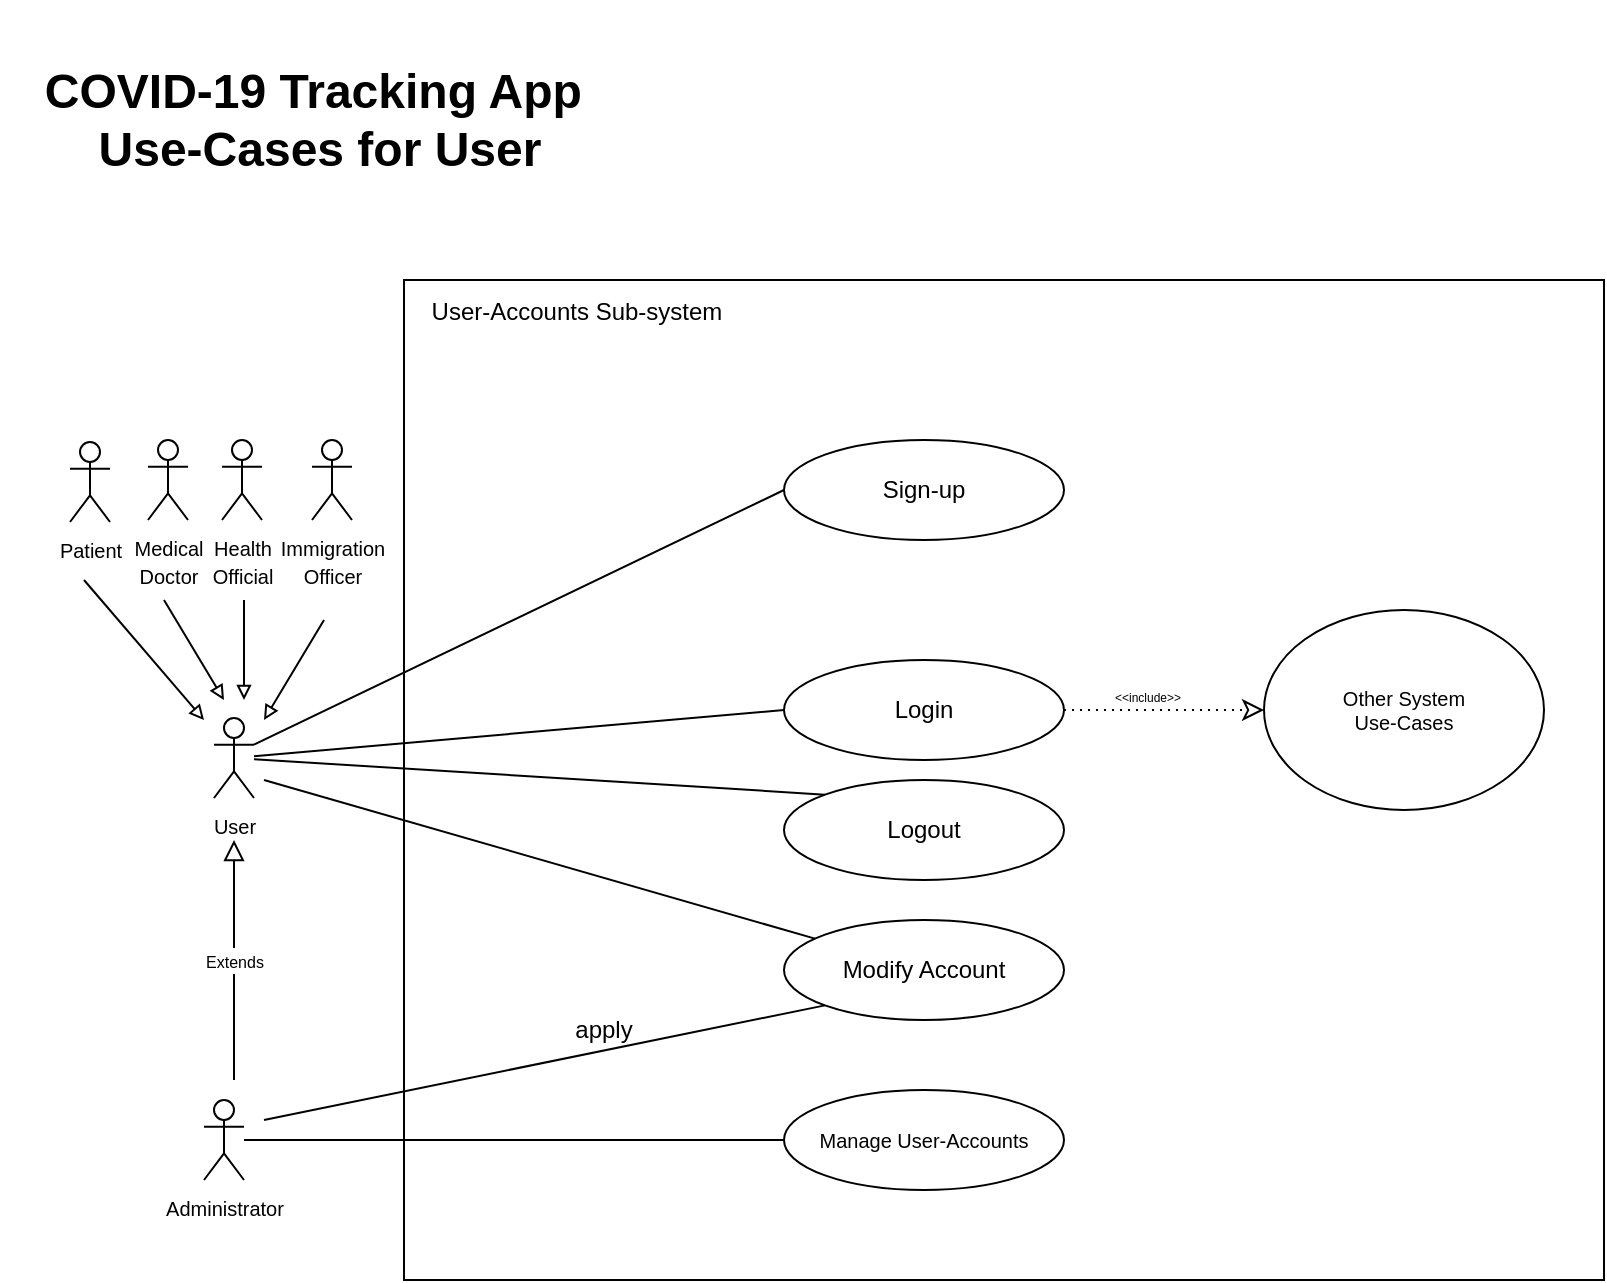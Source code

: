 <mxfile version="16.5.1" type="device" pages="4"><diagram id="c9dGfu6y8unDyQFDg2y8" name="User"><mxGraphModel dx="1102" dy="865" grid="1" gridSize="10" guides="1" tooltips="1" connect="1" arrows="1" fold="1" page="1" pageScale="1" pageWidth="850" pageHeight="1100" math="0" shadow="0"><root><mxCell id="0"/><mxCell id="1" parent="0"/><mxCell id="XAVVYKmFHDsxNzN0HIhW-15" value="" style="rounded=0;whiteSpace=wrap;html=1;" parent="1" vertex="1"><mxGeometry x="209" y="140" width="600" height="500" as="geometry"/></mxCell><mxCell id="XAVVYKmFHDsxNzN0HIhW-1" value="&lt;font style=&quot;font-size: 24px&quot;&gt;&lt;b&gt;COVID-19 Tracking App&amp;nbsp; &lt;br&gt;Use-Cases for User&lt;/b&gt;&lt;/font&gt;" style="text;html=1;strokeColor=none;fillColor=none;align=center;verticalAlign=middle;whiteSpace=wrap;rounded=0;" parent="1" vertex="1"><mxGeometry x="7" width="320" height="120" as="geometry"/></mxCell><mxCell id="XAVVYKmFHDsxNzN0HIhW-4" value="&lt;font style=&quot;font-size: 10px&quot;&gt;Administrator&lt;/font&gt;" style="shape=umlActor;verticalLabelPosition=bottom;verticalAlign=top;html=1;outlineConnect=0;" parent="1" vertex="1"><mxGeometry x="109" y="550" width="20" height="40" as="geometry"/></mxCell><mxCell id="XAVVYKmFHDsxNzN0HIhW-8" value="&lt;font style=&quot;font-size: 10px&quot;&gt;User&lt;/font&gt;" style="shape=umlActor;verticalLabelPosition=bottom;verticalAlign=top;html=1;outlineConnect=0;" parent="1" vertex="1"><mxGeometry x="114" y="359" width="20" height="40" as="geometry"/></mxCell><mxCell id="XAVVYKmFHDsxNzN0HIhW-9" value="&lt;font style=&quot;font-size: 8px&quot;&gt;Extends&lt;/font&gt;" style="endArrow=block;endSize=8;endFill=0;html=1;rounded=0;" parent="1" edge="1"><mxGeometry width="160" relative="1" as="geometry"><mxPoint x="124" y="540" as="sourcePoint"/><mxPoint x="124" y="420" as="targetPoint"/></mxGeometry></mxCell><mxCell id="XAVVYKmFHDsxNzN0HIhW-10" value="Sign-up" style="ellipse;whiteSpace=wrap;html=1;" parent="1" vertex="1"><mxGeometry x="399" y="220" width="140" height="50" as="geometry"/></mxCell><mxCell id="XAVVYKmFHDsxNzN0HIhW-11" value="Login" style="ellipse;whiteSpace=wrap;html=1;" parent="1" vertex="1"><mxGeometry x="399" y="330" width="140" height="50" as="geometry"/></mxCell><mxCell id="XAVVYKmFHDsxNzN0HIhW-12" value="Logout" style="ellipse;whiteSpace=wrap;html=1;" parent="1" vertex="1"><mxGeometry x="399" y="390" width="140" height="50" as="geometry"/></mxCell><mxCell id="XAVVYKmFHDsxNzN0HIhW-14" value="" style="endArrow=none;html=1;rounded=0;entryX=0;entryY=0.5;entryDx=0;entryDy=0;exitX=1;exitY=0.333;exitDx=0;exitDy=0;exitPerimeter=0;" parent="1" source="XAVVYKmFHDsxNzN0HIhW-8" target="XAVVYKmFHDsxNzN0HIhW-10" edge="1"><mxGeometry width="50" height="50" relative="1" as="geometry"><mxPoint x="149" y="360" as="sourcePoint"/><mxPoint x="199" y="313.125" as="targetPoint"/></mxGeometry></mxCell><mxCell id="XAVVYKmFHDsxNzN0HIhW-16" value="User-Accounts Sub-system" style="text;html=1;strokeColor=none;fillColor=none;align=center;verticalAlign=middle;whiteSpace=wrap;rounded=0;" parent="1" vertex="1"><mxGeometry x="213" y="141" width="165" height="30" as="geometry"/></mxCell><mxCell id="XAVVYKmFHDsxNzN0HIhW-17" value="" style="endArrow=none;html=1;rounded=0;entryX=0;entryY=0.5;entryDx=0;entryDy=0;" parent="1" source="XAVVYKmFHDsxNzN0HIhW-8" target="XAVVYKmFHDsxNzN0HIhW-11" edge="1"><mxGeometry width="50" height="50" relative="1" as="geometry"><mxPoint x="159" y="320" as="sourcePoint"/><mxPoint x="199" y="310" as="targetPoint"/></mxGeometry></mxCell><mxCell id="XAVVYKmFHDsxNzN0HIhW-18" value="" style="endArrow=none;html=1;rounded=0;entryX=0;entryY=0;entryDx=0;entryDy=0;" parent="1" source="XAVVYKmFHDsxNzN0HIhW-8" target="XAVVYKmFHDsxNzN0HIhW-12" edge="1"><mxGeometry width="50" height="50" relative="1" as="geometry"><mxPoint x="159" y="340" as="sourcePoint"/><mxPoint x="299" y="380" as="targetPoint"/></mxGeometry></mxCell><mxCell id="XAVVYKmFHDsxNzN0HIhW-19" value="&lt;font style=&quot;font-size: 10px&quot;&gt;Manage User-Accounts&lt;/font&gt;" style="ellipse;whiteSpace=wrap;html=1;fontSize=8;" parent="1" vertex="1"><mxGeometry x="399" y="545" width="140" height="50" as="geometry"/></mxCell><mxCell id="XAVVYKmFHDsxNzN0HIhW-20" value="" style="endArrow=none;html=1;rounded=0;entryX=0;entryY=0.5;entryDx=0;entryDy=0;" parent="1" source="XAVVYKmFHDsxNzN0HIhW-4" target="XAVVYKmFHDsxNzN0HIhW-19" edge="1"><mxGeometry width="50" height="50" relative="1" as="geometry"><mxPoint x="138.74" y="479.63" as="sourcePoint"/><mxPoint x="398.997" y="620.005" as="targetPoint"/></mxGeometry></mxCell><mxCell id="XAVVYKmFHDsxNzN0HIhW-24" value="&lt;font style=&quot;font-size: 10px&quot;&gt;Patient&lt;/font&gt;" style="shape=umlActor;verticalLabelPosition=bottom;verticalAlign=top;html=1;outlineConnect=0;" parent="1" vertex="1"><mxGeometry x="42" y="221" width="20" height="40" as="geometry"/></mxCell><mxCell id="XAVVYKmFHDsxNzN0HIhW-25" value="&lt;font style=&quot;font-size: 10px&quot;&gt;Medical&lt;br&gt;Doctor&lt;/font&gt;" style="shape=umlActor;verticalLabelPosition=bottom;verticalAlign=top;html=1;outlineConnect=0;" parent="1" vertex="1"><mxGeometry x="81" y="220" width="20" height="40" as="geometry"/></mxCell><mxCell id="XAVVYKmFHDsxNzN0HIhW-26" value="&lt;font style=&quot;font-size: 10px&quot;&gt;Health&lt;br&gt;Official&lt;/font&gt;" style="shape=umlActor;verticalLabelPosition=bottom;verticalAlign=top;html=1;outlineConnect=0;" parent="1" vertex="1"><mxGeometry x="118" y="220" width="20" height="40" as="geometry"/></mxCell><mxCell id="XAVVYKmFHDsxNzN0HIhW-27" value="&lt;font style=&quot;font-size: 10px&quot;&gt;Immigration&lt;br&gt;Officer&lt;br&gt;&lt;br&gt;&lt;/font&gt;" style="shape=umlActor;verticalLabelPosition=bottom;verticalAlign=top;html=1;outlineConnect=0;" parent="1" vertex="1"><mxGeometry x="163" y="220" width="20" height="40" as="geometry"/></mxCell><mxCell id="XAVVYKmFHDsxNzN0HIhW-30" value="" style="endArrow=block;html=1;rounded=0;fontSize=10;endSize=5;strokeWidth=1;endFill=0;" parent="1" edge="1"><mxGeometry width="50" height="50" relative="1" as="geometry"><mxPoint x="49" y="290" as="sourcePoint"/><mxPoint x="109" y="360" as="targetPoint"/></mxGeometry></mxCell><mxCell id="XAVVYKmFHDsxNzN0HIhW-31" value="" style="endArrow=block;html=1;rounded=0;fontSize=10;endSize=5;strokeWidth=1;endFill=0;" parent="1" edge="1"><mxGeometry width="50" height="50" relative="1" as="geometry"><mxPoint x="89" y="300" as="sourcePoint"/><mxPoint x="119" y="350" as="targetPoint"/></mxGeometry></mxCell><mxCell id="XAVVYKmFHDsxNzN0HIhW-32" value="" style="endArrow=block;html=1;rounded=0;fontSize=10;endSize=5;strokeWidth=1;endFill=0;" parent="1" edge="1"><mxGeometry width="50" height="50" relative="1" as="geometry"><mxPoint x="129" y="300" as="sourcePoint"/><mxPoint x="129" y="350" as="targetPoint"/></mxGeometry></mxCell><mxCell id="XAVVYKmFHDsxNzN0HIhW-33" value="" style="endArrow=block;html=1;rounded=0;fontSize=10;endSize=5;strokeWidth=1;endFill=0;" parent="1" edge="1"><mxGeometry width="50" height="50" relative="1" as="geometry"><mxPoint x="169" y="310" as="sourcePoint"/><mxPoint x="139.0" y="360" as="targetPoint"/></mxGeometry></mxCell><mxCell id="XAVVYKmFHDsxNzN0HIhW-34" value="Other System&lt;br&gt;Use-Cases" style="ellipse;whiteSpace=wrap;html=1;fontSize=10;" parent="1" vertex="1"><mxGeometry x="639" y="305" width="140" height="100" as="geometry"/></mxCell><mxCell id="XAVVYKmFHDsxNzN0HIhW-37" value="&lt;font style=&quot;font-size: 6px&quot;&gt;&amp;lt;&amp;lt;include&amp;gt;&amp;gt;&lt;/font&gt;" style="text;html=1;strokeColor=none;fillColor=none;align=center;verticalAlign=middle;whiteSpace=wrap;rounded=0;fontSize=10;rotation=0;" parent="1" vertex="1"><mxGeometry x="551" y="341" width="60" height="12" as="geometry"/></mxCell><mxCell id="XAVVYKmFHDsxNzN0HIhW-39" value="" style="endArrow=classic;dashed=1;html=1;dashPattern=1 3;strokeWidth=1;rounded=0;fontSize=8;endSize=8;endFill=0;entryX=0;entryY=0.5;entryDx=0;entryDy=0;exitX=1;exitY=0.5;exitDx=0;exitDy=0;" parent="1" source="XAVVYKmFHDsxNzN0HIhW-11" target="XAVVYKmFHDsxNzN0HIhW-34" edge="1"><mxGeometry width="50" height="50" relative="1" as="geometry"><mxPoint x="558.78" y="320" as="sourcePoint"/><mxPoint x="558.78" y="380" as="targetPoint"/></mxGeometry></mxCell><mxCell id="nUNp119URtYy8fjG6xk6-1" value="Modify Account" style="ellipse;whiteSpace=wrap;html=1;" parent="1" vertex="1"><mxGeometry x="399" y="460" width="140" height="50" as="geometry"/></mxCell><mxCell id="nUNp119URtYy8fjG6xk6-2" value="" style="endArrow=none;html=1;rounded=0;" parent="1" target="nUNp119URtYy8fjG6xk6-1" edge="1"><mxGeometry width="50" height="50" relative="1" as="geometry"><mxPoint x="139" y="390" as="sourcePoint"/><mxPoint x="429.453" y="407.34" as="targetPoint"/></mxGeometry></mxCell><mxCell id="nUNp119URtYy8fjG6xk6-3" value="" style="endArrow=none;html=1;rounded=0;exitX=0;exitY=1;exitDx=0;exitDy=0;" parent="1" source="nUNp119URtYy8fjG6xk6-1" edge="1"><mxGeometry width="50" height="50" relative="1" as="geometry"><mxPoint x="299" y="560" as="sourcePoint"/><mxPoint x="139" y="560" as="targetPoint"/></mxGeometry></mxCell><mxCell id="nUNp119URtYy8fjG6xk6-4" value="apply" style="text;html=1;strokeColor=none;fillColor=none;align=center;verticalAlign=middle;whiteSpace=wrap;rounded=0;" parent="1" vertex="1"><mxGeometry x="279" y="500" width="60" height="30" as="geometry"/></mxCell></root></mxGraphModel></diagram><diagram id="eD-ipQPLPjLiQn6ouNTC" name="Patient"><mxGraphModel dx="241" dy="153" grid="1" gridSize="10" guides="1" tooltips="1" connect="1" arrows="1" fold="1" page="1" pageScale="1" pageWidth="850" pageHeight="1100" math="0" shadow="0"><root><mxCell id="64IFrTrBL9ljnSqr5Xou-0"/><mxCell id="64IFrTrBL9ljnSqr5Xou-1" parent="64IFrTrBL9ljnSqr5Xou-0"/><mxCell id="nWOAbznUkPm38c1TBjr_-0" value="" style="rounded=0;whiteSpace=wrap;html=1;" vertex="1" parent="64IFrTrBL9ljnSqr5Xou-1"><mxGeometry x="152" y="140" width="643" height="500" as="geometry"/></mxCell><mxCell id="nWOAbznUkPm38c1TBjr_-1" value="&lt;font style=&quot;font-size: 24px&quot;&gt;&lt;b&gt;COVID-19 Tracking App&amp;nbsp; &lt;br&gt;Use-Cases for Patient&lt;/b&gt;&lt;/font&gt;" style="text;html=1;strokeColor=none;fillColor=none;align=center;verticalAlign=middle;whiteSpace=wrap;rounded=0;" vertex="1" parent="64IFrTrBL9ljnSqr5Xou-1"><mxGeometry x="7" width="320" height="120" as="geometry"/></mxCell><mxCell id="nWOAbznUkPm38c1TBjr_-5" value="Update Health Status" style="ellipse;whiteSpace=wrap;html=1;" vertex="1" parent="64IFrTrBL9ljnSqr5Xou-1"><mxGeometry x="380" y="170" width="165" height="50" as="geometry"/></mxCell><mxCell id="nWOAbznUkPm38c1TBjr_-6" value="Login" style="ellipse;whiteSpace=wrap;html=1;" vertex="1" parent="64IFrTrBL9ljnSqr5Xou-1"><mxGeometry x="168.5" y="353" width="140" height="50" as="geometry"/></mxCell><mxCell id="nWOAbznUkPm38c1TBjr_-7" value="Show QR Code" style="ellipse;whiteSpace=wrap;html=1;" vertex="1" parent="64IFrTrBL9ljnSqr5Xou-1"><mxGeometry x="382" y="490" width="163" height="50" as="geometry"/></mxCell><mxCell id="nWOAbznUkPm38c1TBjr_-10" value="" style="endArrow=none;html=1;rounded=0;entryX=0;entryY=0.5;entryDx=0;entryDy=0;" edge="1" parent="64IFrTrBL9ljnSqr5Xou-1" target="nWOAbznUkPm38c1TBjr_-6"><mxGeometry width="50" height="50" relative="1" as="geometry"><mxPoint x="77" y="378.127" as="sourcePoint"/><mxPoint x="142" y="310" as="targetPoint"/></mxGeometry></mxCell><mxCell id="nWOAbznUkPm38c1TBjr_-12" value="&lt;font style=&quot;font-size: 10px&quot;&gt;Contact Doctor&lt;/font&gt;" style="ellipse;whiteSpace=wrap;html=1;fontSize=8;" vertex="1" parent="64IFrTrBL9ljnSqr5Xou-1"><mxGeometry x="380" y="250" width="165" height="50" as="geometry"/></mxCell><mxCell id="nWOAbznUkPm38c1TBjr_-14" value="&lt;font style=&quot;font-size: 10px&quot;&gt;Patient&lt;/font&gt;" style="shape=umlActor;verticalLabelPosition=bottom;verticalAlign=top;html=1;outlineConnect=0;" vertex="1" parent="64IFrTrBL9ljnSqr5Xou-1"><mxGeometry x="55" y="353" width="20" height="40" as="geometry"/></mxCell><mxCell id="nWOAbznUkPm38c1TBjr_-22" value="Check Contact Tracing" style="ellipse;whiteSpace=wrap;html=1;fontSize=10;" vertex="1" parent="64IFrTrBL9ljnSqr5Xou-1"><mxGeometry x="382" y="330" width="163" height="55" as="geometry"/></mxCell><mxCell id="nWOAbznUkPm38c1TBjr_-23" value="&lt;font style=&quot;font-size: 6px&quot;&gt;&amp;lt;&amp;lt;include&amp;gt;&amp;gt;&lt;/font&gt;" style="text;html=1;strokeColor=none;fillColor=none;align=center;verticalAlign=middle;whiteSpace=wrap;rounded=0;fontSize=10;rotation=0;" vertex="1" parent="64IFrTrBL9ljnSqr5Xou-1"><mxGeometry x="547" y="345" width="60" height="12" as="geometry"/></mxCell><mxCell id="nWOAbznUkPm38c1TBjr_-25" value="Modify Account" style="ellipse;whiteSpace=wrap;html=1;" vertex="1" parent="64IFrTrBL9ljnSqr5Xou-1"><mxGeometry x="382" y="570" width="163" height="50" as="geometry"/></mxCell><mxCell id="nWOAbznUkPm38c1TBjr_-30" value="Schedule Medical Appointment" style="ellipse;whiteSpace=wrap;html=1;fontSize=10;" vertex="1" parent="64IFrTrBL9ljnSqr5Xou-1"><mxGeometry x="382" y="410" width="163" height="55" as="geometry"/></mxCell><mxCell id="nWOAbznUkPm38c1TBjr_-31" value="Receive Notification" style="ellipse;whiteSpace=wrap;html=1;" vertex="1" parent="64IFrTrBL9ljnSqr5Xou-1"><mxGeometry x="615" y="332" width="163" height="50" as="geometry"/></mxCell><mxCell id="nWOAbznUkPm38c1TBjr_-32" value="" style="endArrow=classic;html=1;rounded=0;entryX=0;entryY=0;entryDx=0;entryDy=0;exitX=0.989;exitY=0.643;exitDx=0;exitDy=0;exitPerimeter=0;" edge="1" parent="64IFrTrBL9ljnSqr5Xou-1" source="nWOAbznUkPm38c1TBjr_-12" target="nWOAbznUkPm38c1TBjr_-31"><mxGeometry width="50" height="50" relative="1" as="geometry"><mxPoint x="605" y="260" as="sourcePoint"/><mxPoint x="655" y="210" as="targetPoint"/></mxGeometry></mxCell><mxCell id="nWOAbznUkPm38c1TBjr_-33" value="" style="endArrow=classic;html=1;rounded=0;entryX=0;entryY=1;entryDx=0;entryDy=0;exitX=1;exitY=0.5;exitDx=0;exitDy=0;" edge="1" parent="64IFrTrBL9ljnSqr5Xou-1" source="nWOAbznUkPm38c1TBjr_-30" target="nWOAbznUkPm38c1TBjr_-31"><mxGeometry width="50" height="50" relative="1" as="geometry"><mxPoint x="615" y="510" as="sourcePoint"/><mxPoint x="665" y="460" as="targetPoint"/></mxGeometry></mxCell><mxCell id="nWOAbznUkPm38c1TBjr_-34" value="" style="endArrow=classic;html=1;rounded=0;entryX=0;entryY=0.5;entryDx=0;entryDy=0;exitX=1;exitY=0.5;exitDx=0;exitDy=0;" edge="1" parent="64IFrTrBL9ljnSqr5Xou-1" source="nWOAbznUkPm38c1TBjr_-22" target="nWOAbznUkPm38c1TBjr_-31"><mxGeometry width="50" height="50" relative="1" as="geometry"><mxPoint x="585" y="520" as="sourcePoint"/><mxPoint x="635" y="470" as="targetPoint"/></mxGeometry></mxCell><mxCell id="nWOAbznUkPm38c1TBjr_-35" value="&lt;font style=&quot;font-size: 6px&quot;&gt;&amp;lt;&amp;lt;include&amp;gt;&amp;gt;&lt;/font&gt;" style="text;html=1;strokeColor=none;fillColor=none;align=center;verticalAlign=middle;whiteSpace=wrap;rounded=0;fontSize=10;rotation=30;" vertex="1" parent="64IFrTrBL9ljnSqr5Xou-1"><mxGeometry x="563" y="299" width="60" height="12" as="geometry"/></mxCell><mxCell id="nWOAbznUkPm38c1TBjr_-36" value="&lt;font style=&quot;font-size: 6px&quot;&gt;&amp;lt;&amp;lt;include&amp;gt;&amp;gt;&lt;/font&gt;" style="text;html=1;strokeColor=none;fillColor=none;align=center;verticalAlign=middle;whiteSpace=wrap;rounded=0;fontSize=10;rotation=-35;" vertex="1" parent="64IFrTrBL9ljnSqr5Xou-1"><mxGeometry x="563" y="392" width="60" height="12" as="geometry"/></mxCell><mxCell id="nWOAbznUkPm38c1TBjr_-37" value="" style="endArrow=classic;html=1;rounded=0;entryX=0;entryY=0.5;entryDx=0;entryDy=0;exitX=0.5;exitY=0;exitDx=0;exitDy=0;" edge="1" parent="64IFrTrBL9ljnSqr5Xou-1" source="nWOAbznUkPm38c1TBjr_-6" target="nWOAbznUkPm38c1TBjr_-5"><mxGeometry width="50" height="50" relative="1" as="geometry"><mxPoint x="285" y="320" as="sourcePoint"/><mxPoint x="335" y="270" as="targetPoint"/></mxGeometry></mxCell><mxCell id="nWOAbznUkPm38c1TBjr_-38" value="" style="endArrow=classic;html=1;rounded=0;entryX=0;entryY=0.5;entryDx=0;entryDy=0;exitX=0.674;exitY=0.033;exitDx=0;exitDy=0;exitPerimeter=0;" edge="1" parent="64IFrTrBL9ljnSqr5Xou-1" source="nWOAbznUkPm38c1TBjr_-6" target="nWOAbznUkPm38c1TBjr_-12"><mxGeometry width="50" height="50" relative="1" as="geometry"><mxPoint x="305" y="350" as="sourcePoint"/><mxPoint x="355" y="300" as="targetPoint"/></mxGeometry></mxCell><mxCell id="nWOAbznUkPm38c1TBjr_-39" value="" style="endArrow=classic;html=1;rounded=0;entryX=0;entryY=0.5;entryDx=0;entryDy=0;exitX=1;exitY=0;exitDx=0;exitDy=0;" edge="1" parent="64IFrTrBL9ljnSqr5Xou-1" source="nWOAbznUkPm38c1TBjr_-6" target="nWOAbznUkPm38c1TBjr_-22"><mxGeometry width="50" height="50" relative="1" as="geometry"><mxPoint x="275" y="453" as="sourcePoint"/><mxPoint x="325" y="403" as="targetPoint"/></mxGeometry></mxCell><mxCell id="nWOAbznUkPm38c1TBjr_-40" value="" style="endArrow=classic;html=1;rounded=0;entryX=0;entryY=0.5;entryDx=0;entryDy=0;exitX=0.878;exitY=0.805;exitDx=0;exitDy=0;exitPerimeter=0;" edge="1" parent="64IFrTrBL9ljnSqr5Xou-1" source="nWOAbznUkPm38c1TBjr_-6" target="nWOAbznUkPm38c1TBjr_-30"><mxGeometry width="50" height="50" relative="1" as="geometry"><mxPoint x="295" y="490" as="sourcePoint"/><mxPoint x="345" y="440" as="targetPoint"/></mxGeometry></mxCell><mxCell id="nWOAbznUkPm38c1TBjr_-41" value="" style="endArrow=classic;html=1;rounded=0;entryX=0;entryY=0.5;entryDx=0;entryDy=0;exitX=0.759;exitY=0.948;exitDx=0;exitDy=0;exitPerimeter=0;" edge="1" parent="64IFrTrBL9ljnSqr5Xou-1" source="nWOAbznUkPm38c1TBjr_-6" target="nWOAbznUkPm38c1TBjr_-7"><mxGeometry width="50" height="50" relative="1" as="geometry"><mxPoint x="285" y="560" as="sourcePoint"/><mxPoint x="335" y="510" as="targetPoint"/></mxGeometry></mxCell><mxCell id="nWOAbznUkPm38c1TBjr_-42" value="" style="endArrow=classic;html=1;rounded=0;entryX=0;entryY=0.5;entryDx=0;entryDy=0;exitX=0.575;exitY=0.995;exitDx=0;exitDy=0;exitPerimeter=0;" edge="1" parent="64IFrTrBL9ljnSqr5Xou-1" source="nWOAbznUkPm38c1TBjr_-6" target="nWOAbznUkPm38c1TBjr_-25"><mxGeometry width="50" height="50" relative="1" as="geometry"><mxPoint x="295" y="620" as="sourcePoint"/><mxPoint x="345" y="570" as="targetPoint"/></mxGeometry></mxCell><mxCell id="nWOAbznUkPm38c1TBjr_-43" value="&lt;font style=&quot;font-size: 6px&quot;&gt;&amp;lt;&amp;lt;include&amp;gt;&amp;gt;&lt;/font&gt;" style="text;html=1;strokeColor=none;fillColor=none;align=center;verticalAlign=middle;whiteSpace=wrap;rounded=0;fontSize=10;rotation=0;" vertex="1" parent="64IFrTrBL9ljnSqr5Xou-1"><mxGeometry x="308.5" y="345" width="60" height="12" as="geometry"/></mxCell><mxCell id="nWOAbznUkPm38c1TBjr_-44" value="&lt;font style=&quot;font-size: 6px&quot;&gt;&amp;lt;&amp;lt;include&amp;gt;&amp;gt;&lt;/font&gt;" style="text;html=1;strokeColor=none;fillColor=none;align=center;verticalAlign=middle;whiteSpace=wrap;rounded=0;fontSize=10;rotation=25;" vertex="1" parent="64IFrTrBL9ljnSqr5Xou-1"><mxGeometry x="310.5" y="403" width="60" height="12" as="geometry"/></mxCell><mxCell id="nWOAbznUkPm38c1TBjr_-45" value="&lt;font style=&quot;font-size: 6px&quot;&gt;&amp;lt;&amp;lt;include&amp;gt;&amp;gt;&lt;/font&gt;" style="text;html=1;strokeColor=none;fillColor=none;align=center;verticalAlign=middle;whiteSpace=wrap;rounded=0;fontSize=10;rotation=-35;" vertex="1" parent="64IFrTrBL9ljnSqr5Xou-1"><mxGeometry x="295" y="299" width="60" height="12" as="geometry"/></mxCell><mxCell id="nWOAbznUkPm38c1TBjr_-46" value="&lt;font style=&quot;font-size: 6px&quot;&gt;&amp;lt;&amp;lt;include&amp;gt;&amp;gt;&lt;/font&gt;" style="text;html=1;strokeColor=none;fillColor=none;align=center;verticalAlign=middle;whiteSpace=wrap;rounded=0;fontSize=10;rotation=-50;" vertex="1" parent="64IFrTrBL9ljnSqr5Xou-1"><mxGeometry x="272" y="268.5" width="60" height="7" as="geometry"/></mxCell><mxCell id="nWOAbznUkPm38c1TBjr_-47" value="&lt;font style=&quot;font-size: 6px&quot;&gt;&amp;lt;&amp;lt;include&amp;gt;&amp;gt;&lt;/font&gt;" style="text;html=1;strokeColor=none;fillColor=none;align=center;verticalAlign=middle;whiteSpace=wrap;rounded=0;fontSize=10;rotation=45;" vertex="1" parent="64IFrTrBL9ljnSqr5Xou-1"><mxGeometry x="293" y="433.5" width="60" height="12" as="geometry"/></mxCell><mxCell id="nWOAbznUkPm38c1TBjr_-48" value="&lt;font style=&quot;font-size: 6px&quot;&gt;&amp;lt;&amp;lt;include&amp;gt;&amp;gt;&lt;/font&gt;" style="text;html=1;strokeColor=none;fillColor=none;align=center;verticalAlign=middle;whiteSpace=wrap;rounded=0;fontSize=10;rotation=55;" vertex="1" parent="64IFrTrBL9ljnSqr5Xou-1"><mxGeometry x="278" y="469" width="60" height="12" as="geometry"/></mxCell><mxCell id="6wAtsALp0P_s15P8VDk0-0" value="&lt;font style=&quot;font-size: 10px&quot;&gt;Administrator&lt;/font&gt;" style="shape=umlActor;verticalLabelPosition=bottom;verticalAlign=top;html=1;outlineConnect=0;" vertex="1" parent="64IFrTrBL9ljnSqr5Xou-1"><mxGeometry x="65" y="590" width="20" height="40" as="geometry"/></mxCell><mxCell id="6wAtsALp0P_s15P8VDk0-2" value="" style="endArrow=classic;html=1;rounded=0;entryX=0.005;entryY=0.647;entryDx=0;entryDy=0;entryPerimeter=0;" edge="1" parent="64IFrTrBL9ljnSqr5Xou-1" target="nWOAbznUkPm38c1TBjr_-25"><mxGeometry width="50" height="50" relative="1" as="geometry"><mxPoint x="95" y="600" as="sourcePoint"/><mxPoint x="145" y="550" as="targetPoint"/></mxGeometry></mxCell></root></mxGraphModel></diagram><diagram id="sLDrRfxRh8d9iIsPksmd" name="Admin"><mxGraphModel dx="1296" dy="1018" grid="1" gridSize="10" guides="1" tooltips="1" connect="1" arrows="1" fold="1" page="1" pageScale="1" pageWidth="850" pageHeight="1100" math="0" shadow="0"><root><mxCell id="oj-Kv-j8PmwLrIFcL9s--0"/><mxCell id="oj-Kv-j8PmwLrIFcL9s--1" parent="oj-Kv-j8PmwLrIFcL9s--0"/><mxCell id="N53BC12hDuWfTO6B-x58-0" value="" style="rounded=0;whiteSpace=wrap;html=1;" vertex="1" parent="oj-Kv-j8PmwLrIFcL9s--1"><mxGeometry x="147" y="160" width="643" height="500" as="geometry"/></mxCell><mxCell id="N53BC12hDuWfTO6B-x58-1" value="&lt;font style=&quot;font-size: 24px&quot;&gt;&lt;b&gt;COVID-19 Tracking App&amp;nbsp; &lt;br&gt;Use-Cases for Administraor&lt;/b&gt;&lt;/font&gt;" style="text;html=1;strokeColor=none;fillColor=none;align=center;verticalAlign=middle;whiteSpace=wrap;rounded=0;" vertex="1" parent="oj-Kv-j8PmwLrIFcL9s--1"><mxGeometry x="20" width="320" height="120" as="geometry"/></mxCell><mxCell id="N53BC12hDuWfTO6B-x58-3" value="Login" style="ellipse;whiteSpace=wrap;html=1;" vertex="1" parent="oj-Kv-j8PmwLrIFcL9s--1"><mxGeometry x="163.5" y="373" width="140" height="50" as="geometry"/></mxCell><mxCell id="N53BC12hDuWfTO6B-x58-5" value="" style="endArrow=none;html=1;rounded=0;entryX=0;entryY=0.5;entryDx=0;entryDy=0;" edge="1" parent="oj-Kv-j8PmwLrIFcL9s--1" target="N53BC12hDuWfTO6B-x58-3"><mxGeometry width="50" height="50" relative="1" as="geometry"><mxPoint x="72" y="398.127" as="sourcePoint"/><mxPoint x="137" y="330" as="targetPoint"/></mxGeometry></mxCell><mxCell id="N53BC12hDuWfTO6B-x58-7" value="&lt;font style=&quot;font-size: 10px&quot;&gt;Admin&lt;/font&gt;" style="shape=umlActor;verticalLabelPosition=bottom;verticalAlign=top;html=1;outlineConnect=0;" vertex="1" parent="oj-Kv-j8PmwLrIFcL9s--1"><mxGeometry x="50" y="373" width="20" height="40" as="geometry"/></mxCell><mxCell id="N53BC12hDuWfTO6B-x58-8" value="&lt;span style=&quot;font-size: 12px&quot;&gt;Manage User Accounts&lt;/span&gt;" style="ellipse;whiteSpace=wrap;html=1;fontSize=10;" vertex="1" parent="oj-Kv-j8PmwLrIFcL9s--1"><mxGeometry x="375" y="250" width="163" height="55" as="geometry"/></mxCell><mxCell id="N53BC12hDuWfTO6B-x58-11" value="Assign Doctors to Patients" style="ellipse;whiteSpace=wrap;html=1;fontSize=10;" vertex="1" parent="oj-Kv-j8PmwLrIFcL9s--1"><mxGeometry x="375" y="490" width="163" height="55" as="geometry"/></mxCell><mxCell id="N53BC12hDuWfTO6B-x58-12" value="Send Notifications" style="ellipse;whiteSpace=wrap;html=1;" vertex="1" parent="oj-Kv-j8PmwLrIFcL9s--1"><mxGeometry x="610" y="352" width="163" height="50" as="geometry"/></mxCell><mxCell id="N53BC12hDuWfTO6B-x58-14" value="" style="endArrow=classic;html=1;rounded=0;entryX=1;entryY=0.5;entryDx=0;entryDy=0;exitX=0;exitY=1;exitDx=0;exitDy=0;" edge="1" parent="oj-Kv-j8PmwLrIFcL9s--1" source="N53BC12hDuWfTO6B-x58-12" target="N53BC12hDuWfTO6B-x58-11"><mxGeometry width="50" height="50" relative="1" as="geometry"><mxPoint x="660" y="480" as="sourcePoint"/><mxPoint x="610" y="530" as="targetPoint"/></mxGeometry></mxCell><mxCell id="N53BC12hDuWfTO6B-x58-15" value="" style="endArrow=classic;html=1;rounded=0;entryX=1;entryY=0.5;entryDx=0;entryDy=0;exitX=0;exitY=0;exitDx=0;exitDy=0;" edge="1" parent="oj-Kv-j8PmwLrIFcL9s--1" source="N53BC12hDuWfTO6B-x58-12" target="N53BC12hDuWfTO6B-x58-8"><mxGeometry width="50" height="50" relative="1" as="geometry"><mxPoint x="630" y="490" as="sourcePoint"/><mxPoint x="580" y="540" as="targetPoint"/></mxGeometry></mxCell><mxCell id="N53BC12hDuWfTO6B-x58-20" value="" style="endArrow=classic;html=1;rounded=0;entryX=0;entryY=0.5;entryDx=0;entryDy=0;exitX=1;exitY=0;exitDx=0;exitDy=0;" edge="1" parent="oj-Kv-j8PmwLrIFcL9s--1" source="N53BC12hDuWfTO6B-x58-3" target="N53BC12hDuWfTO6B-x58-8"><mxGeometry width="50" height="50" relative="1" as="geometry"><mxPoint x="270" y="473" as="sourcePoint"/><mxPoint x="320" y="423" as="targetPoint"/></mxGeometry></mxCell><mxCell id="N53BC12hDuWfTO6B-x58-21" value="" style="endArrow=classic;html=1;rounded=0;entryX=0;entryY=0.5;entryDx=0;entryDy=0;exitX=0.878;exitY=0.805;exitDx=0;exitDy=0;exitPerimeter=0;" edge="1" parent="oj-Kv-j8PmwLrIFcL9s--1" source="N53BC12hDuWfTO6B-x58-3" target="N53BC12hDuWfTO6B-x58-11"><mxGeometry width="50" height="50" relative="1" as="geometry"><mxPoint x="290" y="510" as="sourcePoint"/><mxPoint x="340" y="460" as="targetPoint"/></mxGeometry></mxCell><mxCell id="N53BC12hDuWfTO6B-x58-24" value="&lt;font style=&quot;font-size: 6px&quot;&gt;&amp;lt;&amp;lt;include&amp;gt;&amp;gt;&lt;/font&gt;" style="text;html=1;strokeColor=none;fillColor=none;align=center;verticalAlign=middle;whiteSpace=wrap;rounded=0;fontSize=10;rotation=-50;" vertex="1" parent="oj-Kv-j8PmwLrIFcL9s--1"><mxGeometry x="292" y="319" width="60" height="12" as="geometry"/></mxCell><mxCell id="N53BC12hDuWfTO6B-x58-25" value="&lt;font style=&quot;font-size: 6px&quot;&gt;&amp;lt;&amp;lt;include&amp;gt;&amp;gt;&lt;/font&gt;" style="text;html=1;strokeColor=none;fillColor=none;align=center;verticalAlign=middle;whiteSpace=wrap;rounded=0;fontSize=10;rotation=50;" vertex="1" parent="oj-Kv-j8PmwLrIFcL9s--1"><mxGeometry x="303.5" y="450" width="60" height="12" as="geometry"/></mxCell><mxCell id="N53BC12hDuWfTO6B-x58-34" value="&lt;font style=&quot;font-size: 6px&quot;&gt;&amp;lt;&amp;lt;extend&amp;gt;&amp;gt;&lt;/font&gt;" style="text;html=1;strokeColor=none;fillColor=none;align=center;verticalAlign=middle;whiteSpace=wrap;rounded=0;fontSize=10;rotation=40;" vertex="1" parent="oj-Kv-j8PmwLrIFcL9s--1"><mxGeometry x="560" y="306" width="60" height="12" as="geometry"/></mxCell><mxCell id="N53BC12hDuWfTO6B-x58-35" value="&lt;font style=&quot;font-size: 6px&quot;&gt;&amp;lt;&amp;lt;extend&amp;gt;&amp;gt;&lt;/font&gt;" style="text;html=1;strokeColor=none;fillColor=none;align=center;verticalAlign=middle;whiteSpace=wrap;rounded=0;fontSize=10;rotation=-50;" vertex="1" parent="oj-Kv-j8PmwLrIFcL9s--1"><mxGeometry x="551" y="443" width="60" height="12" as="geometry"/></mxCell></root></mxGraphModel></diagram><diagram id="8CEOifC2NwQMnD_3Qk8R" name="Doctor"><mxGraphModel dx="1019" dy="648" grid="1" gridSize="10" guides="1" tooltips="1" connect="1" arrows="1" fold="1" page="1" pageScale="1" pageWidth="850" pageHeight="1100" math="0" shadow="0"><root><mxCell id="DbYVReinMMSVb3i4YPdq-0"/><mxCell id="DbYVReinMMSVb3i4YPdq-1" parent="DbYVReinMMSVb3i4YPdq-0"/><mxCell id="CubV5w-sor-pQR5M9DzV-0" value="" style="rounded=0;whiteSpace=wrap;html=1;" vertex="1" parent="DbYVReinMMSVb3i4YPdq-1"><mxGeometry x="152" y="140" width="643" height="500" as="geometry"/></mxCell><mxCell id="CubV5w-sor-pQR5M9DzV-1" value="&lt;font style=&quot;font-size: 24px&quot;&gt;&lt;b&gt;COVID-19 Tracking App&amp;nbsp; &lt;br&gt;Use-Cases for Doctor&lt;/b&gt;&lt;/font&gt;" style="text;html=1;strokeColor=none;fillColor=none;align=center;verticalAlign=middle;whiteSpace=wrap;rounded=0;" vertex="1" parent="DbYVReinMMSVb3i4YPdq-1"><mxGeometry x="7" width="320" height="120" as="geometry"/></mxCell><mxCell id="CubV5w-sor-pQR5M9DzV-2" value="Check Assigned Patients" style="ellipse;whiteSpace=wrap;html=1;" vertex="1" parent="DbYVReinMMSVb3i4YPdq-1"><mxGeometry x="380" y="170" width="165" height="50" as="geometry"/></mxCell><mxCell id="CubV5w-sor-pQR5M9DzV-3" value="Login" style="ellipse;whiteSpace=wrap;html=1;" vertex="1" parent="DbYVReinMMSVb3i4YPdq-1"><mxGeometry x="168.5" y="353" width="140" height="50" as="geometry"/></mxCell><mxCell id="CubV5w-sor-pQR5M9DzV-5" value="" style="endArrow=none;html=1;rounded=0;entryX=0;entryY=0.5;entryDx=0;entryDy=0;" edge="1" parent="DbYVReinMMSVb3i4YPdq-1" target="CubV5w-sor-pQR5M9DzV-3"><mxGeometry width="50" height="50" relative="1" as="geometry"><mxPoint x="77" y="378.127" as="sourcePoint"/><mxPoint x="142" y="310" as="targetPoint"/></mxGeometry></mxCell><mxCell id="CubV5w-sor-pQR5M9DzV-6" value="&lt;font style=&quot;font-size: 10px&quot;&gt;Contact Patient&lt;/font&gt;" style="ellipse;whiteSpace=wrap;html=1;fontSize=8;" vertex="1" parent="DbYVReinMMSVb3i4YPdq-1"><mxGeometry x="380" y="250" width="165" height="50" as="geometry"/></mxCell><mxCell id="CubV5w-sor-pQR5M9DzV-7" value="&lt;font style=&quot;font-size: 10px&quot;&gt;Doctor&lt;/font&gt;" style="shape=umlActor;verticalLabelPosition=bottom;verticalAlign=top;html=1;outlineConnect=0;" vertex="1" parent="DbYVReinMMSVb3i4YPdq-1"><mxGeometry x="55" y="353" width="20" height="40" as="geometry"/></mxCell><mxCell id="CubV5w-sor-pQR5M9DzV-8" value="Monitor Patient Health Status" style="ellipse;whiteSpace=wrap;html=1;fontSize=10;" vertex="1" parent="DbYVReinMMSVb3i4YPdq-1"><mxGeometry x="382" y="330" width="163" height="55" as="geometry"/></mxCell><mxCell id="CubV5w-sor-pQR5M9DzV-10" value="Modify Account" style="ellipse;whiteSpace=wrap;html=1;" vertex="1" parent="DbYVReinMMSVb3i4YPdq-1"><mxGeometry x="382" y="570" width="163" height="50" as="geometry"/></mxCell><mxCell id="CubV5w-sor-pQR5M9DzV-11" value="Accept Patient Appointment" style="ellipse;whiteSpace=wrap;html=1;fontSize=10;" vertex="1" parent="DbYVReinMMSVb3i4YPdq-1"><mxGeometry x="382" y="410" width="163" height="55" as="geometry"/></mxCell><mxCell id="CubV5w-sor-pQR5M9DzV-12" value="Receive Notification" style="ellipse;whiteSpace=wrap;html=1;" vertex="1" parent="DbYVReinMMSVb3i4YPdq-1"><mxGeometry x="620" y="415" width="163" height="50" as="geometry"/></mxCell><mxCell id="CubV5w-sor-pQR5M9DzV-18" value="" style="endArrow=classic;html=1;rounded=0;entryX=0;entryY=0.5;entryDx=0;entryDy=0;exitX=0.5;exitY=0;exitDx=0;exitDy=0;" edge="1" parent="DbYVReinMMSVb3i4YPdq-1" source="CubV5w-sor-pQR5M9DzV-3" target="CubV5w-sor-pQR5M9DzV-2"><mxGeometry width="50" height="50" relative="1" as="geometry"><mxPoint x="285" y="320" as="sourcePoint"/><mxPoint x="335" y="270" as="targetPoint"/></mxGeometry></mxCell><mxCell id="CubV5w-sor-pQR5M9DzV-19" value="" style="endArrow=classic;html=1;rounded=0;entryX=0;entryY=0.5;entryDx=0;entryDy=0;exitX=0.674;exitY=0.033;exitDx=0;exitDy=0;exitPerimeter=0;" edge="1" parent="DbYVReinMMSVb3i4YPdq-1" source="CubV5w-sor-pQR5M9DzV-3" target="CubV5w-sor-pQR5M9DzV-6"><mxGeometry width="50" height="50" relative="1" as="geometry"><mxPoint x="305" y="350" as="sourcePoint"/><mxPoint x="355" y="300" as="targetPoint"/></mxGeometry></mxCell><mxCell id="CubV5w-sor-pQR5M9DzV-20" value="" style="endArrow=classic;html=1;rounded=0;entryX=0;entryY=0.5;entryDx=0;entryDy=0;exitX=1;exitY=0;exitDx=0;exitDy=0;" edge="1" parent="DbYVReinMMSVb3i4YPdq-1" source="CubV5w-sor-pQR5M9DzV-3" target="CubV5w-sor-pQR5M9DzV-8"><mxGeometry width="50" height="50" relative="1" as="geometry"><mxPoint x="275" y="453" as="sourcePoint"/><mxPoint x="325" y="403" as="targetPoint"/></mxGeometry></mxCell><mxCell id="CubV5w-sor-pQR5M9DzV-21" value="" style="endArrow=classic;html=1;rounded=0;entryX=0;entryY=0.5;entryDx=0;entryDy=0;exitX=0.878;exitY=0.805;exitDx=0;exitDy=0;exitPerimeter=0;" edge="1" parent="DbYVReinMMSVb3i4YPdq-1" source="CubV5w-sor-pQR5M9DzV-3" target="CubV5w-sor-pQR5M9DzV-11"><mxGeometry width="50" height="50" relative="1" as="geometry"><mxPoint x="295" y="490" as="sourcePoint"/><mxPoint x="345" y="440" as="targetPoint"/></mxGeometry></mxCell><mxCell id="CubV5w-sor-pQR5M9DzV-23" value="" style="endArrow=classic;html=1;rounded=0;entryX=0.575;entryY=0.995;entryDx=0;entryDy=0;exitX=0;exitY=0.5;exitDx=0;exitDy=0;entryPerimeter=0;" edge="1" parent="DbYVReinMMSVb3i4YPdq-1" source="CubV5w-sor-pQR5M9DzV-10" target="CubV5w-sor-pQR5M9DzV-3"><mxGeometry width="50" height="50" relative="1" as="geometry"><mxPoint x="345" y="570" as="sourcePoint"/><mxPoint x="295" y="620" as="targetPoint"/></mxGeometry></mxCell><mxCell id="CubV5w-sor-pQR5M9DzV-24" value="&lt;font style=&quot;font-size: 6px&quot;&gt;&amp;lt;&amp;lt;include&amp;gt;&amp;gt;&lt;/font&gt;" style="text;html=1;strokeColor=none;fillColor=none;align=center;verticalAlign=middle;whiteSpace=wrap;rounded=0;fontSize=10;rotation=0;" vertex="1" parent="DbYVReinMMSVb3i4YPdq-1"><mxGeometry x="308.5" y="345" width="60" height="12" as="geometry"/></mxCell><mxCell id="CubV5w-sor-pQR5M9DzV-25" value="&lt;font style=&quot;font-size: 6px&quot;&gt;&amp;lt;&amp;lt;include&amp;gt;&amp;gt;&lt;/font&gt;" style="text;html=1;strokeColor=none;fillColor=none;align=center;verticalAlign=middle;whiteSpace=wrap;rounded=0;fontSize=10;rotation=25;" vertex="1" parent="DbYVReinMMSVb3i4YPdq-1"><mxGeometry x="310.5" y="403" width="60" height="12" as="geometry"/></mxCell><mxCell id="CubV5w-sor-pQR5M9DzV-26" value="&lt;font style=&quot;font-size: 6px&quot;&gt;&amp;lt;&amp;lt;include&amp;gt;&amp;gt;&lt;/font&gt;" style="text;html=1;strokeColor=none;fillColor=none;align=center;verticalAlign=middle;whiteSpace=wrap;rounded=0;fontSize=10;rotation=-35;" vertex="1" parent="DbYVReinMMSVb3i4YPdq-1"><mxGeometry x="295" y="299" width="60" height="12" as="geometry"/></mxCell><mxCell id="CubV5w-sor-pQR5M9DzV-27" value="&lt;font style=&quot;font-size: 6px&quot;&gt;&amp;lt;&amp;lt;include&amp;gt;&amp;gt;&lt;/font&gt;" style="text;html=1;strokeColor=none;fillColor=none;align=center;verticalAlign=middle;whiteSpace=wrap;rounded=0;fontSize=10;rotation=-45;" vertex="1" parent="DbYVReinMMSVb3i4YPdq-1"><mxGeometry x="272" y="268.5" width="60" height="7" as="geometry"/></mxCell><mxCell id="CubV5w-sor-pQR5M9DzV-29" value="&lt;font style=&quot;font-size: 6px&quot;&gt;&amp;lt;&amp;lt;extend&amp;gt;&amp;gt;&lt;/font&gt;" style="text;html=1;strokeColor=none;fillColor=none;align=center;verticalAlign=middle;whiteSpace=wrap;rounded=0;fontSize=10;rotation=55;" vertex="1" parent="DbYVReinMMSVb3i4YPdq-1"><mxGeometry x="278" y="469" width="60" height="12" as="geometry"/></mxCell><mxCell id="CubV5w-sor-pQR5M9DzV-30" value="&lt;font style=&quot;font-size: 10px&quot;&gt;Administrator&lt;/font&gt;" style="shape=umlActor;verticalLabelPosition=bottom;verticalAlign=top;html=1;outlineConnect=0;" vertex="1" parent="DbYVReinMMSVb3i4YPdq-1"><mxGeometry x="65" y="590" width="20" height="40" as="geometry"/></mxCell><mxCell id="CubV5w-sor-pQR5M9DzV-31" value="apply" style="text;html=1;strokeColor=none;fillColor=none;align=center;verticalAlign=middle;whiteSpace=wrap;rounded=0;" vertex="1" parent="DbYVReinMMSVb3i4YPdq-1"><mxGeometry x="222" y="500" width="60" height="30" as="geometry"/></mxCell><mxCell id="CubV5w-sor-pQR5M9DzV-32" value="" style="endArrow=classic;html=1;rounded=0;entryX=0.005;entryY=0.647;entryDx=0;entryDy=0;entryPerimeter=0;" edge="1" parent="DbYVReinMMSVb3i4YPdq-1" target="CubV5w-sor-pQR5M9DzV-10"><mxGeometry width="50" height="50" relative="1" as="geometry"><mxPoint x="95" y="600" as="sourcePoint"/><mxPoint x="145" y="550" as="targetPoint"/></mxGeometry></mxCell><mxCell id="LIqEDIqdBDYk8c5f77Gk-0" value="Send Notification" style="ellipse;whiteSpace=wrap;html=1;" vertex="1" parent="DbYVReinMMSVb3i4YPdq-1"><mxGeometry x="620" y="250" width="163" height="50" as="geometry"/></mxCell><mxCell id="LIqEDIqdBDYk8c5f77Gk-1" value="Flag Patient" style="ellipse;whiteSpace=wrap;html=1;" vertex="1" parent="DbYVReinMMSVb3i4YPdq-1"><mxGeometry x="620" y="333" width="163" height="50" as="geometry"/></mxCell><mxCell id="LIqEDIqdBDYk8c5f77Gk-2" value="" style="endArrow=classic;html=1;rounded=0;entryX=0;entryY=0.5;entryDx=0;entryDy=0;exitX=1;exitY=0.5;exitDx=0;exitDy=0;" edge="1" parent="DbYVReinMMSVb3i4YPdq-1" source="CubV5w-sor-pQR5M9DzV-6" target="LIqEDIqdBDYk8c5f77Gk-0"><mxGeometry width="50" height="50" relative="1" as="geometry"><mxPoint x="590" y="240" as="sourcePoint"/><mxPoint x="640" y="190" as="targetPoint"/></mxGeometry></mxCell><mxCell id="O_Dzf44lSOLuMZWXt88V-0" value="&lt;font style=&quot;font-size: 6px&quot;&gt;&amp;lt;&amp;lt;include&amp;gt;&amp;gt;&lt;/font&gt;" style="text;html=1;strokeColor=none;fillColor=none;align=center;verticalAlign=middle;whiteSpace=wrap;rounded=0;fontSize=10;rotation=0;" vertex="1" parent="DbYVReinMMSVb3i4YPdq-1"><mxGeometry x="555" y="263.5" width="45" height="12" as="geometry"/></mxCell><mxCell id="O_Dzf44lSOLuMZWXt88V-1" value="" style="endArrow=classic;html=1;rounded=0;entryX=1;entryY=0.5;entryDx=0;entryDy=0;exitX=0;exitY=0.5;exitDx=0;exitDy=0;" edge="1" parent="DbYVReinMMSVb3i4YPdq-1" source="LIqEDIqdBDYk8c5f77Gk-1" target="CubV5w-sor-pQR5M9DzV-8"><mxGeometry width="50" height="50" relative="1" as="geometry"><mxPoint x="610.0" y="329.5" as="sourcePoint"/><mxPoint x="535.0" y="329.5" as="targetPoint"/></mxGeometry></mxCell><mxCell id="O_Dzf44lSOLuMZWXt88V-2" value="&lt;font style=&quot;font-size: 6px&quot;&gt;&amp;lt;&amp;lt;extend&amp;gt;&amp;gt;&lt;/font&gt;" style="text;html=1;strokeColor=none;fillColor=none;align=center;verticalAlign=middle;whiteSpace=wrap;rounded=0;fontSize=10;rotation=0;" vertex="1" parent="DbYVReinMMSVb3i4YPdq-1"><mxGeometry x="555" y="345" width="45" height="12" as="geometry"/></mxCell><mxCell id="O_Dzf44lSOLuMZWXt88V-3" value="" style="endArrow=classic;html=1;rounded=0;entryX=1;entryY=0.5;entryDx=0;entryDy=0;exitX=0;exitY=0.5;exitDx=0;exitDy=0;" edge="1" parent="DbYVReinMMSVb3i4YPdq-1"><mxGeometry width="50" height="50" relative="1" as="geometry"><mxPoint x="620.0" y="443" as="sourcePoint"/><mxPoint x="545.0" y="442.5" as="targetPoint"/></mxGeometry></mxCell><mxCell id="O_Dzf44lSOLuMZWXt88V-4" value="&lt;font style=&quot;font-size: 6px&quot;&gt;&amp;lt;&amp;lt;extend&amp;gt;&amp;gt;&lt;/font&gt;" style="text;html=1;strokeColor=none;fillColor=none;align=center;verticalAlign=middle;whiteSpace=wrap;rounded=0;fontSize=10;rotation=0;" vertex="1" parent="DbYVReinMMSVb3i4YPdq-1"><mxGeometry x="555" y="430" width="45" height="12" as="geometry"/></mxCell></root></mxGraphModel></diagram></mxfile>